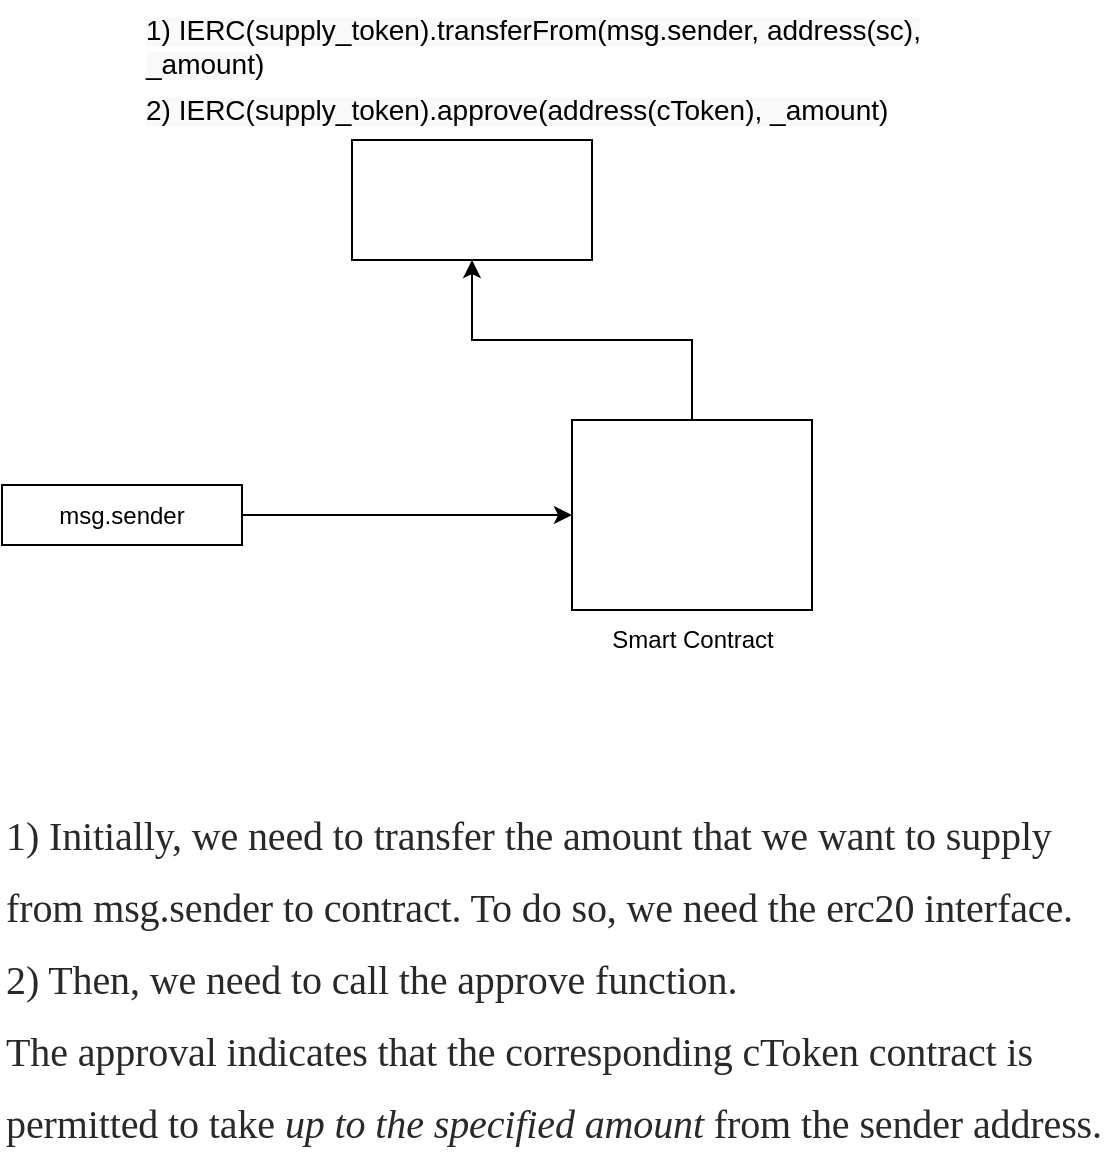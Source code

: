 <mxfile version="17.5.0" type="device"><diagram id="Af7OTLskqsE0GSc2f6PC" name="Page-1"><mxGraphModel dx="1234" dy="825" grid="1" gridSize="10" guides="1" tooltips="1" connect="1" arrows="1" fold="1" page="1" pageScale="1" pageWidth="850" pageHeight="1100" math="0" shadow="0"><root><mxCell id="0"/><mxCell id="1" parent="0"/><mxCell id="IonpbbCMSaHXtQ0bHqdA-5" value="" style="edgeStyle=orthogonalEdgeStyle;rounded=0;orthogonalLoop=1;jettySize=auto;html=1;" edge="1" parent="1" source="IonpbbCMSaHXtQ0bHqdA-1" target="IonpbbCMSaHXtQ0bHqdA-4"><mxGeometry relative="1" as="geometry"/></mxCell><mxCell id="IonpbbCMSaHXtQ0bHqdA-1" value="msg.sender" style="rounded=0;whiteSpace=wrap;html=1;" vertex="1" parent="1"><mxGeometry x="20" y="272.5" width="120" height="30" as="geometry"/></mxCell><mxCell id="IonpbbCMSaHXtQ0bHqdA-9" value="" style="edgeStyle=orthogonalEdgeStyle;rounded=0;orthogonalLoop=1;jettySize=auto;html=1;" edge="1" parent="1" source="IonpbbCMSaHXtQ0bHqdA-4" target="IonpbbCMSaHXtQ0bHqdA-8"><mxGeometry relative="1" as="geometry"/></mxCell><mxCell id="IonpbbCMSaHXtQ0bHqdA-4" value="" style="whiteSpace=wrap;html=1;rounded=0;" vertex="1" parent="1"><mxGeometry x="305" y="240" width="120" height="95" as="geometry"/></mxCell><mxCell id="IonpbbCMSaHXtQ0bHqdA-6" value="Smart Contract" style="text;html=1;align=center;verticalAlign=middle;resizable=0;points=[];autosize=1;strokeColor=none;fillColor=none;" vertex="1" parent="1"><mxGeometry x="315" y="340" width="100" height="20" as="geometry"/></mxCell><mxCell id="IonpbbCMSaHXtQ0bHqdA-8" value="" style="whiteSpace=wrap;html=1;rounded=0;" vertex="1" parent="1"><mxGeometry x="195" y="100" width="120" height="60" as="geometry"/></mxCell><mxCell id="IonpbbCMSaHXtQ0bHqdA-10" value="&lt;span style=&quot;color: rgb(0 , 0 , 0) ; font-family: &amp;#34;helvetica&amp;#34; ; font-style: normal ; font-weight: 400 ; letter-spacing: normal ; text-align: center ; text-indent: 0px ; text-transform: none ; word-spacing: 0px ; background-color: rgb(248 , 249 , 250) ; display: inline ; float: none&quot;&gt;&lt;font style=&quot;font-size: 14px&quot;&gt;1) IERC(supply_token).transferFrom(msg.sender, address(sc), _amount)&lt;/font&gt;&lt;/span&gt;" style="text;whiteSpace=wrap;html=1;strokeWidth=3;" vertex="1" parent="1"><mxGeometry x="90" y="30" width="400" height="30" as="geometry"/></mxCell><mxCell id="IonpbbCMSaHXtQ0bHqdA-13" value="&lt;span style=&quot;color: rgb(0 , 0 , 0) ; font-family: &amp;#34;helvetica&amp;#34; ; font-style: normal ; font-weight: 400 ; letter-spacing: normal ; text-align: center ; text-indent: 0px ; text-transform: none ; word-spacing: 0px ; background-color: rgb(248 , 249 , 250) ; display: inline ; float: none&quot;&gt;&lt;font style=&quot;font-size: 14px&quot;&gt;2) IERC(supply_token).approve(address(cToken), _amount)&lt;/font&gt;&lt;/span&gt;" style="text;whiteSpace=wrap;html=1;" vertex="1" parent="1"><mxGeometry x="90" y="70" width="400" height="30" as="geometry"/></mxCell><mxCell id="IonpbbCMSaHXtQ0bHqdA-17" value="&lt;span style=&quot;color: rgb(41 , 41 , 41) ; font-family: &amp;#34;charter&amp;#34; , &amp;#34;georgia&amp;#34; , &amp;#34;cambria&amp;#34; , &amp;#34;times new roman&amp;#34; , &amp;#34;times&amp;#34; , serif ; font-size: 20px ; font-style: normal ; font-weight: 400 ; letter-spacing: -0.06px ; text-indent: 0px ; text-transform: none ; word-spacing: 0px ; background-color: rgb(255 , 255 , 255) ; display: inline ; float: none&quot;&gt;1) Initially, we need to transfer the amount that we want to supply from msg.sender to contract. To do so, we need the erc20 interface.&amp;nbsp;&lt;br&gt;2) Then, we need to call the approve function.&amp;nbsp;&lt;br&gt;The approval indicates that the corresponding cToken contract is permitted to take&lt;span&gt;&amp;nbsp;&lt;/span&gt;&lt;/span&gt;&lt;em class=&quot;np&quot; style=&quot;box-sizing: inherit ; font-style: italic ; color: rgb(41 , 41 , 41) ; font-family: &amp;#34;charter&amp;#34; , &amp;#34;georgia&amp;#34; , &amp;#34;cambria&amp;#34; , &amp;#34;times new roman&amp;#34; , &amp;#34;times&amp;#34; , serif ; font-size: 20px ; font-weight: 400 ; letter-spacing: -0.06px ; text-indent: 0px ; text-transform: none ; word-spacing: 0px ; background-color: rgb(255 , 255 , 255)&quot;&gt;up to the specified amount&lt;span&gt;&amp;nbsp;&lt;/span&gt;&lt;/em&gt;&lt;span style=&quot;color: rgb(41 , 41 , 41) ; font-family: &amp;#34;charter&amp;#34; , &amp;#34;georgia&amp;#34; , &amp;#34;cambria&amp;#34; , &amp;#34;times new roman&amp;#34; , &amp;#34;times&amp;#34; , serif ; font-size: 20px ; font-style: normal ; font-weight: 400 ; letter-spacing: -0.06px ; text-indent: 0px ; text-transform: none ; word-spacing: 0px ; background-color: rgb(255 , 255 , 255) ; display: inline ; float: none&quot;&gt;from the sender address.&lt;/span&gt;" style="text;whiteSpace=wrap;html=1;fontSize=30;" vertex="1" parent="1"><mxGeometry x="20" y="420" width="550" height="130" as="geometry"/></mxCell></root></mxGraphModel></diagram></mxfile>